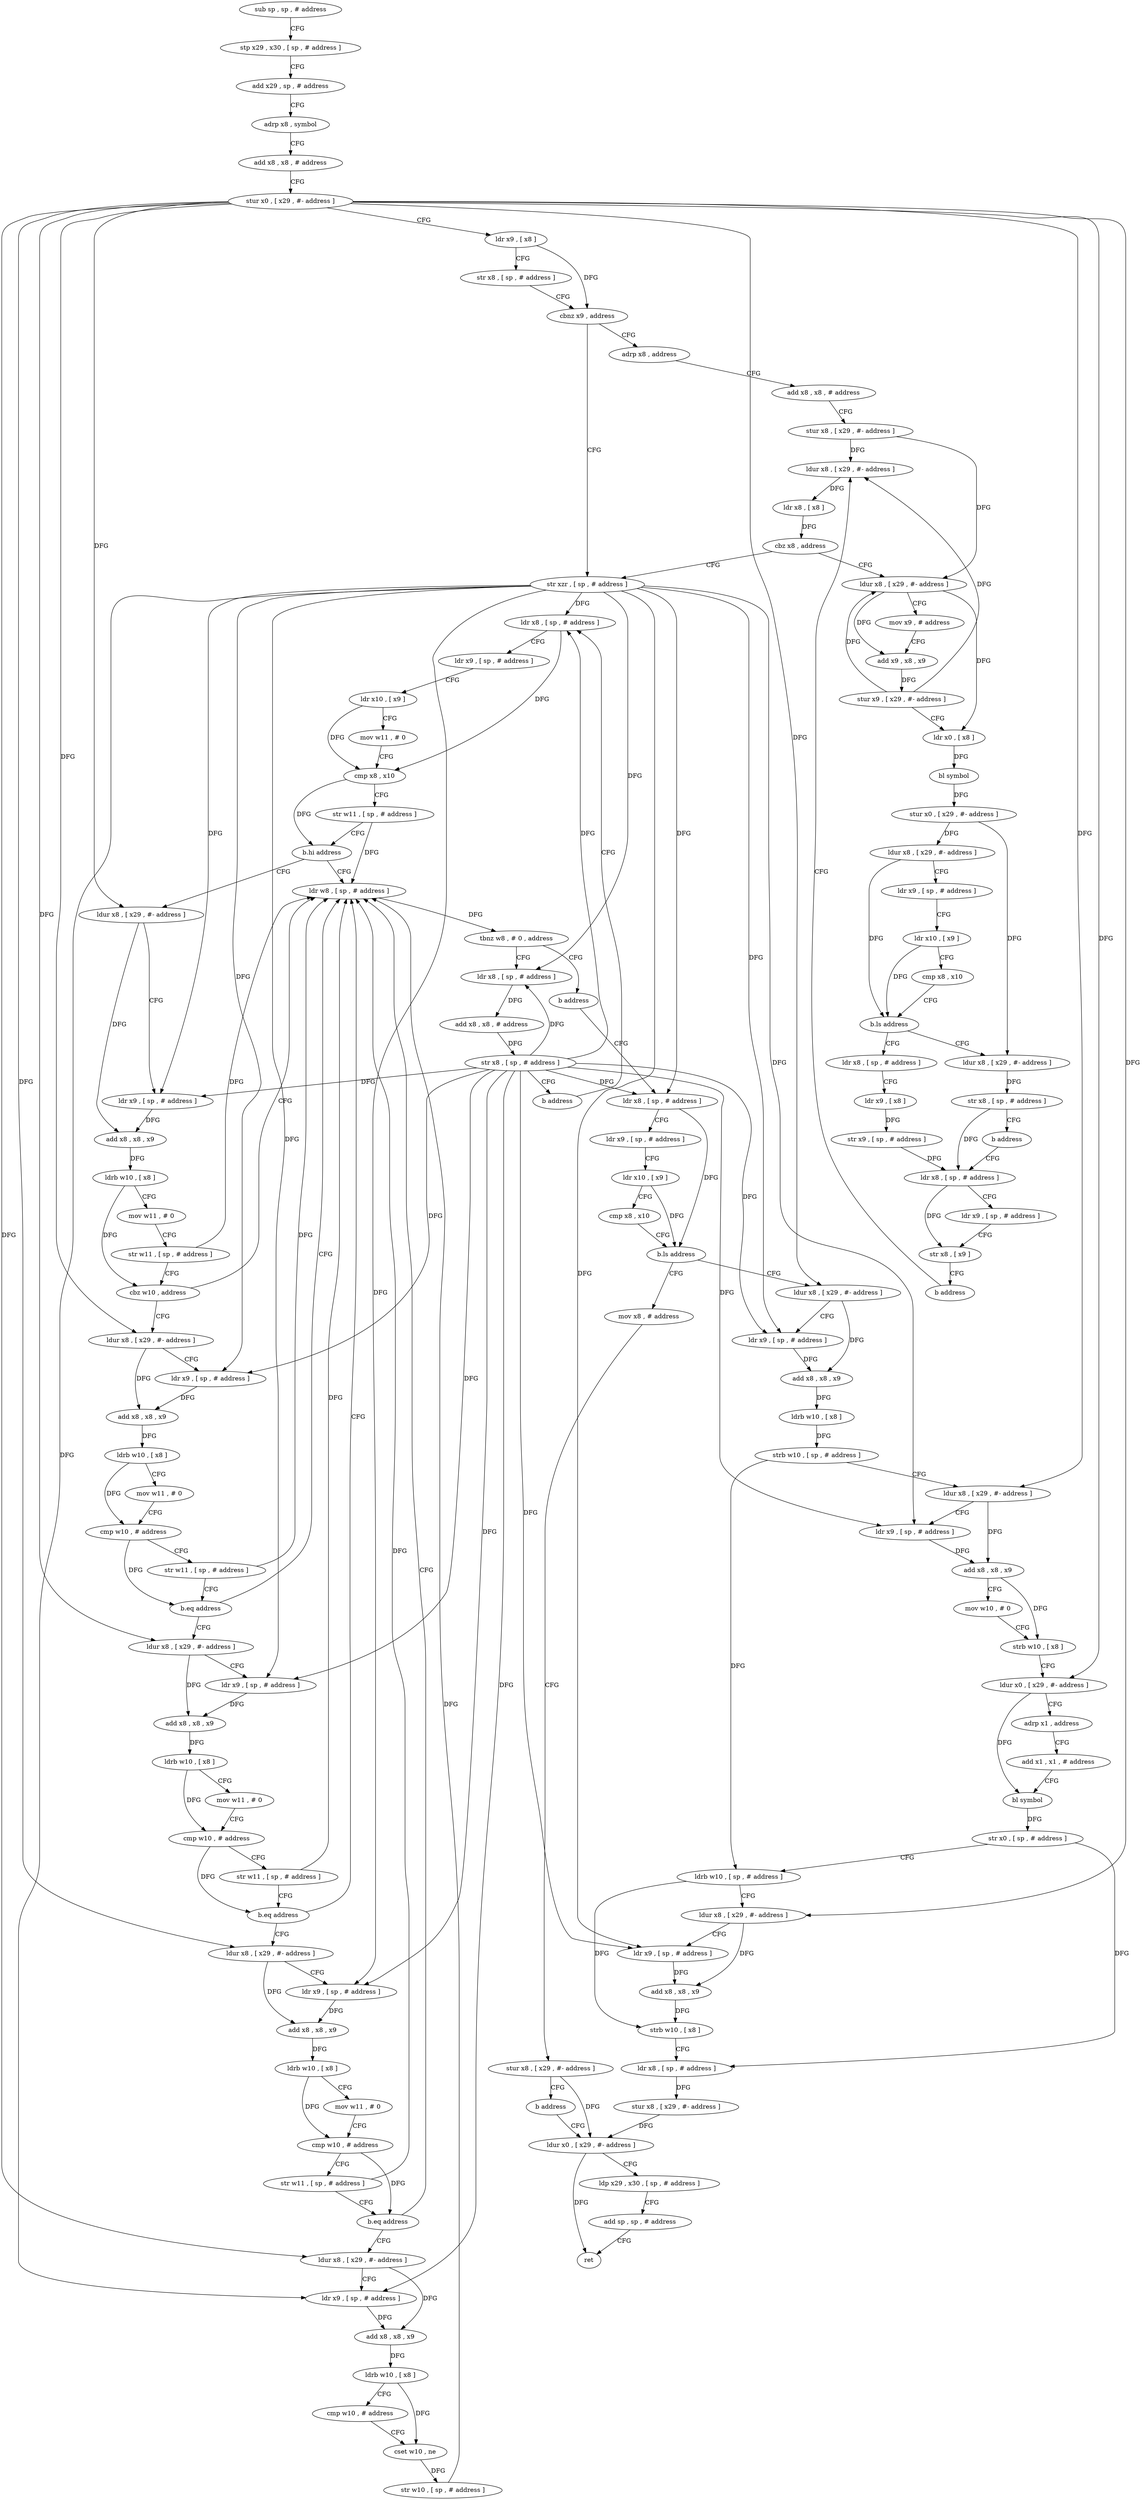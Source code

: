 digraph "func" {
"4210524" [label = "sub sp , sp , # address" ]
"4210528" [label = "stp x29 , x30 , [ sp , # address ]" ]
"4210532" [label = "add x29 , sp , # address" ]
"4210536" [label = "adrp x8 , symbol" ]
"4210540" [label = "add x8 , x8 , # address" ]
"4210544" [label = "stur x0 , [ x29 , #- address ]" ]
"4210548" [label = "ldr x9 , [ x8 ]" ]
"4210552" [label = "str x8 , [ sp , # address ]" ]
"4210556" [label = "cbnz x9 , address" ]
"4210672" [label = "str xzr , [ sp , # address ]" ]
"4210560" [label = "adrp x8 , address" ]
"4210676" [label = "ldr x8 , [ sp , # address ]" ]
"4210564" [label = "add x8 , x8 , # address" ]
"4210568" [label = "stur x8 , [ x29 , #- address ]" ]
"4210572" [label = "ldur x8 , [ x29 , #- address ]" ]
"4210856" [label = "ldr w8 , [ sp , # address ]" ]
"4210860" [label = "tbnz w8 , # 0 , address" ]
"4210868" [label = "ldr x8 , [ sp , # address ]" ]
"4210864" [label = "b address" ]
"4210704" [label = "ldur x8 , [ x29 , #- address ]" ]
"4210708" [label = "ldr x9 , [ sp , # address ]" ]
"4210712" [label = "add x8 , x8 , x9" ]
"4210716" [label = "ldrb w10 , [ x8 ]" ]
"4210720" [label = "mov w11 , # 0" ]
"4210724" [label = "str w11 , [ sp , # address ]" ]
"4210728" [label = "cbz w10 , address" ]
"4210732" [label = "ldur x8 , [ x29 , #- address ]" ]
"4210584" [label = "ldur x8 , [ x29 , #- address ]" ]
"4210588" [label = "mov x9 , # address" ]
"4210592" [label = "add x9 , x8 , x9" ]
"4210596" [label = "stur x9 , [ x29 , #- address ]" ]
"4210600" [label = "ldr x0 , [ x8 ]" ]
"4210604" [label = "bl symbol" ]
"4210608" [label = "stur x0 , [ x29 , #- address ]" ]
"4210612" [label = "ldur x8 , [ x29 , #- address ]" ]
"4210616" [label = "ldr x9 , [ sp , # address ]" ]
"4210620" [label = "ldr x10 , [ x9 ]" ]
"4210624" [label = "cmp x8 , x10" ]
"4210628" [label = "b.ls address" ]
"4210644" [label = "ldr x8 , [ sp , # address ]" ]
"4210632" [label = "ldur x8 , [ x29 , #- address ]" ]
"4210872" [label = "add x8 , x8 , # address" ]
"4210876" [label = "str x8 , [ sp , # address ]" ]
"4210880" [label = "b address" ]
"4210884" [label = "ldr x8 , [ sp , # address ]" ]
"4210736" [label = "ldr x9 , [ sp , # address ]" ]
"4210740" [label = "add x8 , x8 , x9" ]
"4210744" [label = "ldrb w10 , [ x8 ]" ]
"4210748" [label = "mov w11 , # 0" ]
"4210752" [label = "cmp w10 , # address" ]
"4210756" [label = "str w11 , [ sp , # address ]" ]
"4210760" [label = "b.eq address" ]
"4210764" [label = "ldur x8 , [ x29 , #- address ]" ]
"4210648" [label = "ldr x9 , [ x8 ]" ]
"4210652" [label = "str x9 , [ sp , # address ]" ]
"4210656" [label = "ldr x8 , [ sp , # address ]" ]
"4210636" [label = "str x8 , [ sp , # address ]" ]
"4210640" [label = "b address" ]
"4210680" [label = "ldr x9 , [ sp , # address ]" ]
"4210684" [label = "ldr x10 , [ x9 ]" ]
"4210688" [label = "mov w11 , # 0" ]
"4210692" [label = "cmp x8 , x10" ]
"4210696" [label = "str w11 , [ sp , # address ]" ]
"4210700" [label = "b.hi address" ]
"4210888" [label = "ldr x9 , [ sp , # address ]" ]
"4210892" [label = "ldr x10 , [ x9 ]" ]
"4210896" [label = "cmp x8 , x10" ]
"4210900" [label = "b.ls address" ]
"4210916" [label = "ldur x8 , [ x29 , #- address ]" ]
"4210904" [label = "mov x8 , # address" ]
"4210768" [label = "ldr x9 , [ sp , # address ]" ]
"4210772" [label = "add x8 , x8 , x9" ]
"4210776" [label = "ldrb w10 , [ x8 ]" ]
"4210780" [label = "mov w11 , # 0" ]
"4210784" [label = "cmp w10 , # address" ]
"4210788" [label = "str w11 , [ sp , # address ]" ]
"4210792" [label = "b.eq address" ]
"4210796" [label = "ldur x8 , [ x29 , #- address ]" ]
"4210576" [label = "ldr x8 , [ x8 ]" ]
"4210580" [label = "cbz x8 , address" ]
"4210660" [label = "ldr x9 , [ sp , # address ]" ]
"4210664" [label = "str x8 , [ x9 ]" ]
"4210668" [label = "b address" ]
"4210920" [label = "ldr x9 , [ sp , # address ]" ]
"4210924" [label = "add x8 , x8 , x9" ]
"4210928" [label = "ldrb w10 , [ x8 ]" ]
"4210932" [label = "strb w10 , [ sp , # address ]" ]
"4210936" [label = "ldur x8 , [ x29 , #- address ]" ]
"4210940" [label = "ldr x9 , [ sp , # address ]" ]
"4210944" [label = "add x8 , x8 , x9" ]
"4210948" [label = "mov w10 , # 0" ]
"4210952" [label = "strb w10 , [ x8 ]" ]
"4210956" [label = "ldur x0 , [ x29 , #- address ]" ]
"4210960" [label = "adrp x1 , address" ]
"4210964" [label = "add x1 , x1 , # address" ]
"4210968" [label = "bl symbol" ]
"4210972" [label = "str x0 , [ sp , # address ]" ]
"4210976" [label = "ldrb w10 , [ sp , # address ]" ]
"4210980" [label = "ldur x8 , [ x29 , #- address ]" ]
"4210984" [label = "ldr x9 , [ sp , # address ]" ]
"4210988" [label = "add x8 , x8 , x9" ]
"4210992" [label = "strb w10 , [ x8 ]" ]
"4210996" [label = "ldr x8 , [ sp , # address ]" ]
"4211000" [label = "stur x8 , [ x29 , #- address ]" ]
"4211004" [label = "ldur x0 , [ x29 , #- address ]" ]
"4210908" [label = "stur x8 , [ x29 , #- address ]" ]
"4210912" [label = "b address" ]
"4210800" [label = "ldr x9 , [ sp , # address ]" ]
"4210804" [label = "add x8 , x8 , x9" ]
"4210808" [label = "ldrb w10 , [ x8 ]" ]
"4210812" [label = "mov w11 , # 0" ]
"4210816" [label = "cmp w10 , # address" ]
"4210820" [label = "str w11 , [ sp , # address ]" ]
"4210824" [label = "b.eq address" ]
"4210828" [label = "ldur x8 , [ x29 , #- address ]" ]
"4211008" [label = "ldp x29 , x30 , [ sp , # address ]" ]
"4211012" [label = "add sp , sp , # address" ]
"4211016" [label = "ret" ]
"4210832" [label = "ldr x9 , [ sp , # address ]" ]
"4210836" [label = "add x8 , x8 , x9" ]
"4210840" [label = "ldrb w10 , [ x8 ]" ]
"4210844" [label = "cmp w10 , # address" ]
"4210848" [label = "cset w10 , ne" ]
"4210852" [label = "str w10 , [ sp , # address ]" ]
"4210524" -> "4210528" [ label = "CFG" ]
"4210528" -> "4210532" [ label = "CFG" ]
"4210532" -> "4210536" [ label = "CFG" ]
"4210536" -> "4210540" [ label = "CFG" ]
"4210540" -> "4210544" [ label = "CFG" ]
"4210544" -> "4210548" [ label = "CFG" ]
"4210544" -> "4210704" [ label = "DFG" ]
"4210544" -> "4210732" [ label = "DFG" ]
"4210544" -> "4210764" [ label = "DFG" ]
"4210544" -> "4210916" [ label = "DFG" ]
"4210544" -> "4210936" [ label = "DFG" ]
"4210544" -> "4210956" [ label = "DFG" ]
"4210544" -> "4210980" [ label = "DFG" ]
"4210544" -> "4210796" [ label = "DFG" ]
"4210544" -> "4210828" [ label = "DFG" ]
"4210548" -> "4210552" [ label = "CFG" ]
"4210548" -> "4210556" [ label = "DFG" ]
"4210552" -> "4210556" [ label = "CFG" ]
"4210556" -> "4210672" [ label = "CFG" ]
"4210556" -> "4210560" [ label = "CFG" ]
"4210672" -> "4210676" [ label = "DFG" ]
"4210672" -> "4210708" [ label = "DFG" ]
"4210672" -> "4210868" [ label = "DFG" ]
"4210672" -> "4210736" [ label = "DFG" ]
"4210672" -> "4210884" [ label = "DFG" ]
"4210672" -> "4210768" [ label = "DFG" ]
"4210672" -> "4210920" [ label = "DFG" ]
"4210672" -> "4210940" [ label = "DFG" ]
"4210672" -> "4210984" [ label = "DFG" ]
"4210672" -> "4210800" [ label = "DFG" ]
"4210672" -> "4210832" [ label = "DFG" ]
"4210560" -> "4210564" [ label = "CFG" ]
"4210676" -> "4210680" [ label = "CFG" ]
"4210676" -> "4210692" [ label = "DFG" ]
"4210564" -> "4210568" [ label = "CFG" ]
"4210568" -> "4210572" [ label = "DFG" ]
"4210568" -> "4210584" [ label = "DFG" ]
"4210572" -> "4210576" [ label = "DFG" ]
"4210856" -> "4210860" [ label = "DFG" ]
"4210860" -> "4210868" [ label = "CFG" ]
"4210860" -> "4210864" [ label = "CFG" ]
"4210868" -> "4210872" [ label = "DFG" ]
"4210864" -> "4210884" [ label = "CFG" ]
"4210704" -> "4210708" [ label = "CFG" ]
"4210704" -> "4210712" [ label = "DFG" ]
"4210708" -> "4210712" [ label = "DFG" ]
"4210712" -> "4210716" [ label = "DFG" ]
"4210716" -> "4210720" [ label = "CFG" ]
"4210716" -> "4210728" [ label = "DFG" ]
"4210720" -> "4210724" [ label = "CFG" ]
"4210724" -> "4210728" [ label = "CFG" ]
"4210724" -> "4210856" [ label = "DFG" ]
"4210728" -> "4210856" [ label = "CFG" ]
"4210728" -> "4210732" [ label = "CFG" ]
"4210732" -> "4210736" [ label = "CFG" ]
"4210732" -> "4210740" [ label = "DFG" ]
"4210584" -> "4210588" [ label = "CFG" ]
"4210584" -> "4210592" [ label = "DFG" ]
"4210584" -> "4210600" [ label = "DFG" ]
"4210588" -> "4210592" [ label = "CFG" ]
"4210592" -> "4210596" [ label = "DFG" ]
"4210596" -> "4210600" [ label = "CFG" ]
"4210596" -> "4210572" [ label = "DFG" ]
"4210596" -> "4210584" [ label = "DFG" ]
"4210600" -> "4210604" [ label = "DFG" ]
"4210604" -> "4210608" [ label = "DFG" ]
"4210608" -> "4210612" [ label = "DFG" ]
"4210608" -> "4210632" [ label = "DFG" ]
"4210612" -> "4210616" [ label = "CFG" ]
"4210612" -> "4210628" [ label = "DFG" ]
"4210616" -> "4210620" [ label = "CFG" ]
"4210620" -> "4210624" [ label = "CFG" ]
"4210620" -> "4210628" [ label = "DFG" ]
"4210624" -> "4210628" [ label = "CFG" ]
"4210628" -> "4210644" [ label = "CFG" ]
"4210628" -> "4210632" [ label = "CFG" ]
"4210644" -> "4210648" [ label = "CFG" ]
"4210632" -> "4210636" [ label = "DFG" ]
"4210872" -> "4210876" [ label = "DFG" ]
"4210876" -> "4210880" [ label = "CFG" ]
"4210876" -> "4210676" [ label = "DFG" ]
"4210876" -> "4210708" [ label = "DFG" ]
"4210876" -> "4210868" [ label = "DFG" ]
"4210876" -> "4210736" [ label = "DFG" ]
"4210876" -> "4210884" [ label = "DFG" ]
"4210876" -> "4210768" [ label = "DFG" ]
"4210876" -> "4210920" [ label = "DFG" ]
"4210876" -> "4210940" [ label = "DFG" ]
"4210876" -> "4210984" [ label = "DFG" ]
"4210876" -> "4210800" [ label = "DFG" ]
"4210876" -> "4210832" [ label = "DFG" ]
"4210880" -> "4210676" [ label = "CFG" ]
"4210884" -> "4210888" [ label = "CFG" ]
"4210884" -> "4210900" [ label = "DFG" ]
"4210736" -> "4210740" [ label = "DFG" ]
"4210740" -> "4210744" [ label = "DFG" ]
"4210744" -> "4210748" [ label = "CFG" ]
"4210744" -> "4210752" [ label = "DFG" ]
"4210748" -> "4210752" [ label = "CFG" ]
"4210752" -> "4210756" [ label = "CFG" ]
"4210752" -> "4210760" [ label = "DFG" ]
"4210756" -> "4210760" [ label = "CFG" ]
"4210756" -> "4210856" [ label = "DFG" ]
"4210760" -> "4210856" [ label = "CFG" ]
"4210760" -> "4210764" [ label = "CFG" ]
"4210764" -> "4210768" [ label = "CFG" ]
"4210764" -> "4210772" [ label = "DFG" ]
"4210648" -> "4210652" [ label = "DFG" ]
"4210652" -> "4210656" [ label = "DFG" ]
"4210656" -> "4210660" [ label = "CFG" ]
"4210656" -> "4210664" [ label = "DFG" ]
"4210636" -> "4210640" [ label = "CFG" ]
"4210636" -> "4210656" [ label = "DFG" ]
"4210640" -> "4210656" [ label = "CFG" ]
"4210680" -> "4210684" [ label = "CFG" ]
"4210684" -> "4210688" [ label = "CFG" ]
"4210684" -> "4210692" [ label = "DFG" ]
"4210688" -> "4210692" [ label = "CFG" ]
"4210692" -> "4210696" [ label = "CFG" ]
"4210692" -> "4210700" [ label = "DFG" ]
"4210696" -> "4210700" [ label = "CFG" ]
"4210696" -> "4210856" [ label = "DFG" ]
"4210700" -> "4210856" [ label = "CFG" ]
"4210700" -> "4210704" [ label = "CFG" ]
"4210888" -> "4210892" [ label = "CFG" ]
"4210892" -> "4210896" [ label = "CFG" ]
"4210892" -> "4210900" [ label = "DFG" ]
"4210896" -> "4210900" [ label = "CFG" ]
"4210900" -> "4210916" [ label = "CFG" ]
"4210900" -> "4210904" [ label = "CFG" ]
"4210916" -> "4210920" [ label = "CFG" ]
"4210916" -> "4210924" [ label = "DFG" ]
"4210904" -> "4210908" [ label = "CFG" ]
"4210768" -> "4210772" [ label = "DFG" ]
"4210772" -> "4210776" [ label = "DFG" ]
"4210776" -> "4210780" [ label = "CFG" ]
"4210776" -> "4210784" [ label = "DFG" ]
"4210780" -> "4210784" [ label = "CFG" ]
"4210784" -> "4210788" [ label = "CFG" ]
"4210784" -> "4210792" [ label = "DFG" ]
"4210788" -> "4210792" [ label = "CFG" ]
"4210788" -> "4210856" [ label = "DFG" ]
"4210792" -> "4210856" [ label = "CFG" ]
"4210792" -> "4210796" [ label = "CFG" ]
"4210796" -> "4210800" [ label = "CFG" ]
"4210796" -> "4210804" [ label = "DFG" ]
"4210576" -> "4210580" [ label = "DFG" ]
"4210580" -> "4210672" [ label = "CFG" ]
"4210580" -> "4210584" [ label = "CFG" ]
"4210660" -> "4210664" [ label = "CFG" ]
"4210664" -> "4210668" [ label = "CFG" ]
"4210668" -> "4210572" [ label = "CFG" ]
"4210920" -> "4210924" [ label = "DFG" ]
"4210924" -> "4210928" [ label = "DFG" ]
"4210928" -> "4210932" [ label = "DFG" ]
"4210932" -> "4210936" [ label = "CFG" ]
"4210932" -> "4210976" [ label = "DFG" ]
"4210936" -> "4210940" [ label = "CFG" ]
"4210936" -> "4210944" [ label = "DFG" ]
"4210940" -> "4210944" [ label = "DFG" ]
"4210944" -> "4210948" [ label = "CFG" ]
"4210944" -> "4210952" [ label = "DFG" ]
"4210948" -> "4210952" [ label = "CFG" ]
"4210952" -> "4210956" [ label = "CFG" ]
"4210956" -> "4210960" [ label = "CFG" ]
"4210956" -> "4210968" [ label = "DFG" ]
"4210960" -> "4210964" [ label = "CFG" ]
"4210964" -> "4210968" [ label = "CFG" ]
"4210968" -> "4210972" [ label = "DFG" ]
"4210972" -> "4210976" [ label = "CFG" ]
"4210972" -> "4210996" [ label = "DFG" ]
"4210976" -> "4210980" [ label = "CFG" ]
"4210976" -> "4210992" [ label = "DFG" ]
"4210980" -> "4210984" [ label = "CFG" ]
"4210980" -> "4210988" [ label = "DFG" ]
"4210984" -> "4210988" [ label = "DFG" ]
"4210988" -> "4210992" [ label = "DFG" ]
"4210992" -> "4210996" [ label = "CFG" ]
"4210996" -> "4211000" [ label = "DFG" ]
"4211000" -> "4211004" [ label = "DFG" ]
"4211004" -> "4211008" [ label = "CFG" ]
"4211004" -> "4211016" [ label = "DFG" ]
"4210908" -> "4210912" [ label = "CFG" ]
"4210908" -> "4211004" [ label = "DFG" ]
"4210912" -> "4211004" [ label = "CFG" ]
"4210800" -> "4210804" [ label = "DFG" ]
"4210804" -> "4210808" [ label = "DFG" ]
"4210808" -> "4210812" [ label = "CFG" ]
"4210808" -> "4210816" [ label = "DFG" ]
"4210812" -> "4210816" [ label = "CFG" ]
"4210816" -> "4210820" [ label = "CFG" ]
"4210816" -> "4210824" [ label = "DFG" ]
"4210820" -> "4210824" [ label = "CFG" ]
"4210820" -> "4210856" [ label = "DFG" ]
"4210824" -> "4210856" [ label = "CFG" ]
"4210824" -> "4210828" [ label = "CFG" ]
"4210828" -> "4210832" [ label = "CFG" ]
"4210828" -> "4210836" [ label = "DFG" ]
"4211008" -> "4211012" [ label = "CFG" ]
"4211012" -> "4211016" [ label = "CFG" ]
"4210832" -> "4210836" [ label = "DFG" ]
"4210836" -> "4210840" [ label = "DFG" ]
"4210840" -> "4210844" [ label = "CFG" ]
"4210840" -> "4210848" [ label = "DFG" ]
"4210844" -> "4210848" [ label = "CFG" ]
"4210848" -> "4210852" [ label = "DFG" ]
"4210852" -> "4210856" [ label = "DFG" ]
}
